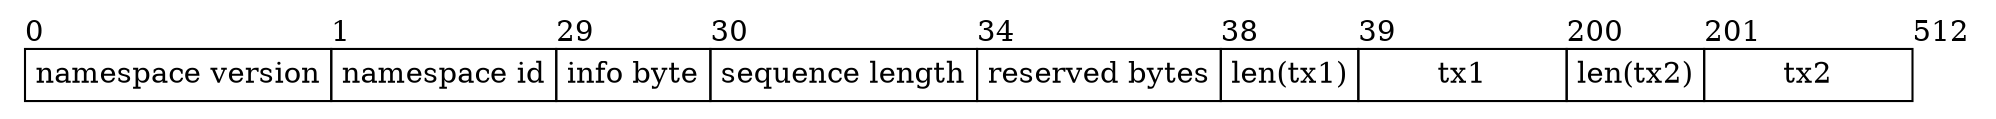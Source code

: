 digraph G {
    node [shape = record, penwidth = 0];

    share [label=<
    <table border="0" cellborder="1" cellspacing="0">
        <tr>
            <td align="left" border="0" cellpadding="0">0</td>
            <td align="left" border="0" cellpadding="0">1</td>
            <td align="left" border="0" cellpadding="0">29</td>
            <td align="left" border="0" cellpadding="0">30</td>
            <td align="left" border="0" cellpadding="0">34</td>
            <td align="left" border="0" cellpadding="0">38</td>
            <td align="left" border="0" cellpadding="0">39</td>
            <td align="left" border="0" cellpadding="0">200</td>
            <td align="left" border="0" cellpadding="0">201</td>
            <td align="left" border="0" cellpadding="0">512</td>
        </tr>
        <tr>
            <td width="8" cellpadding="4">namespace version</td>
            <td width="8" cellpadding="4">namespace id</td>
            <td width="1" cellpadding="4">info byte</td>
            <td width="4" cellpadding="4">sequence length</td>
            <td width="4" cellpadding="4">reserved bytes</td>
            <td width="2" cellpadding="4">len(tx1)</td>
            <td width="100" cellpadding="4">tx1</td>
            <td width="2" cellpadding="4">len(tx2)</td>
            <td width="100" cellpadding="4">tx2</td>
        </tr>
    </table>
    >];
}
